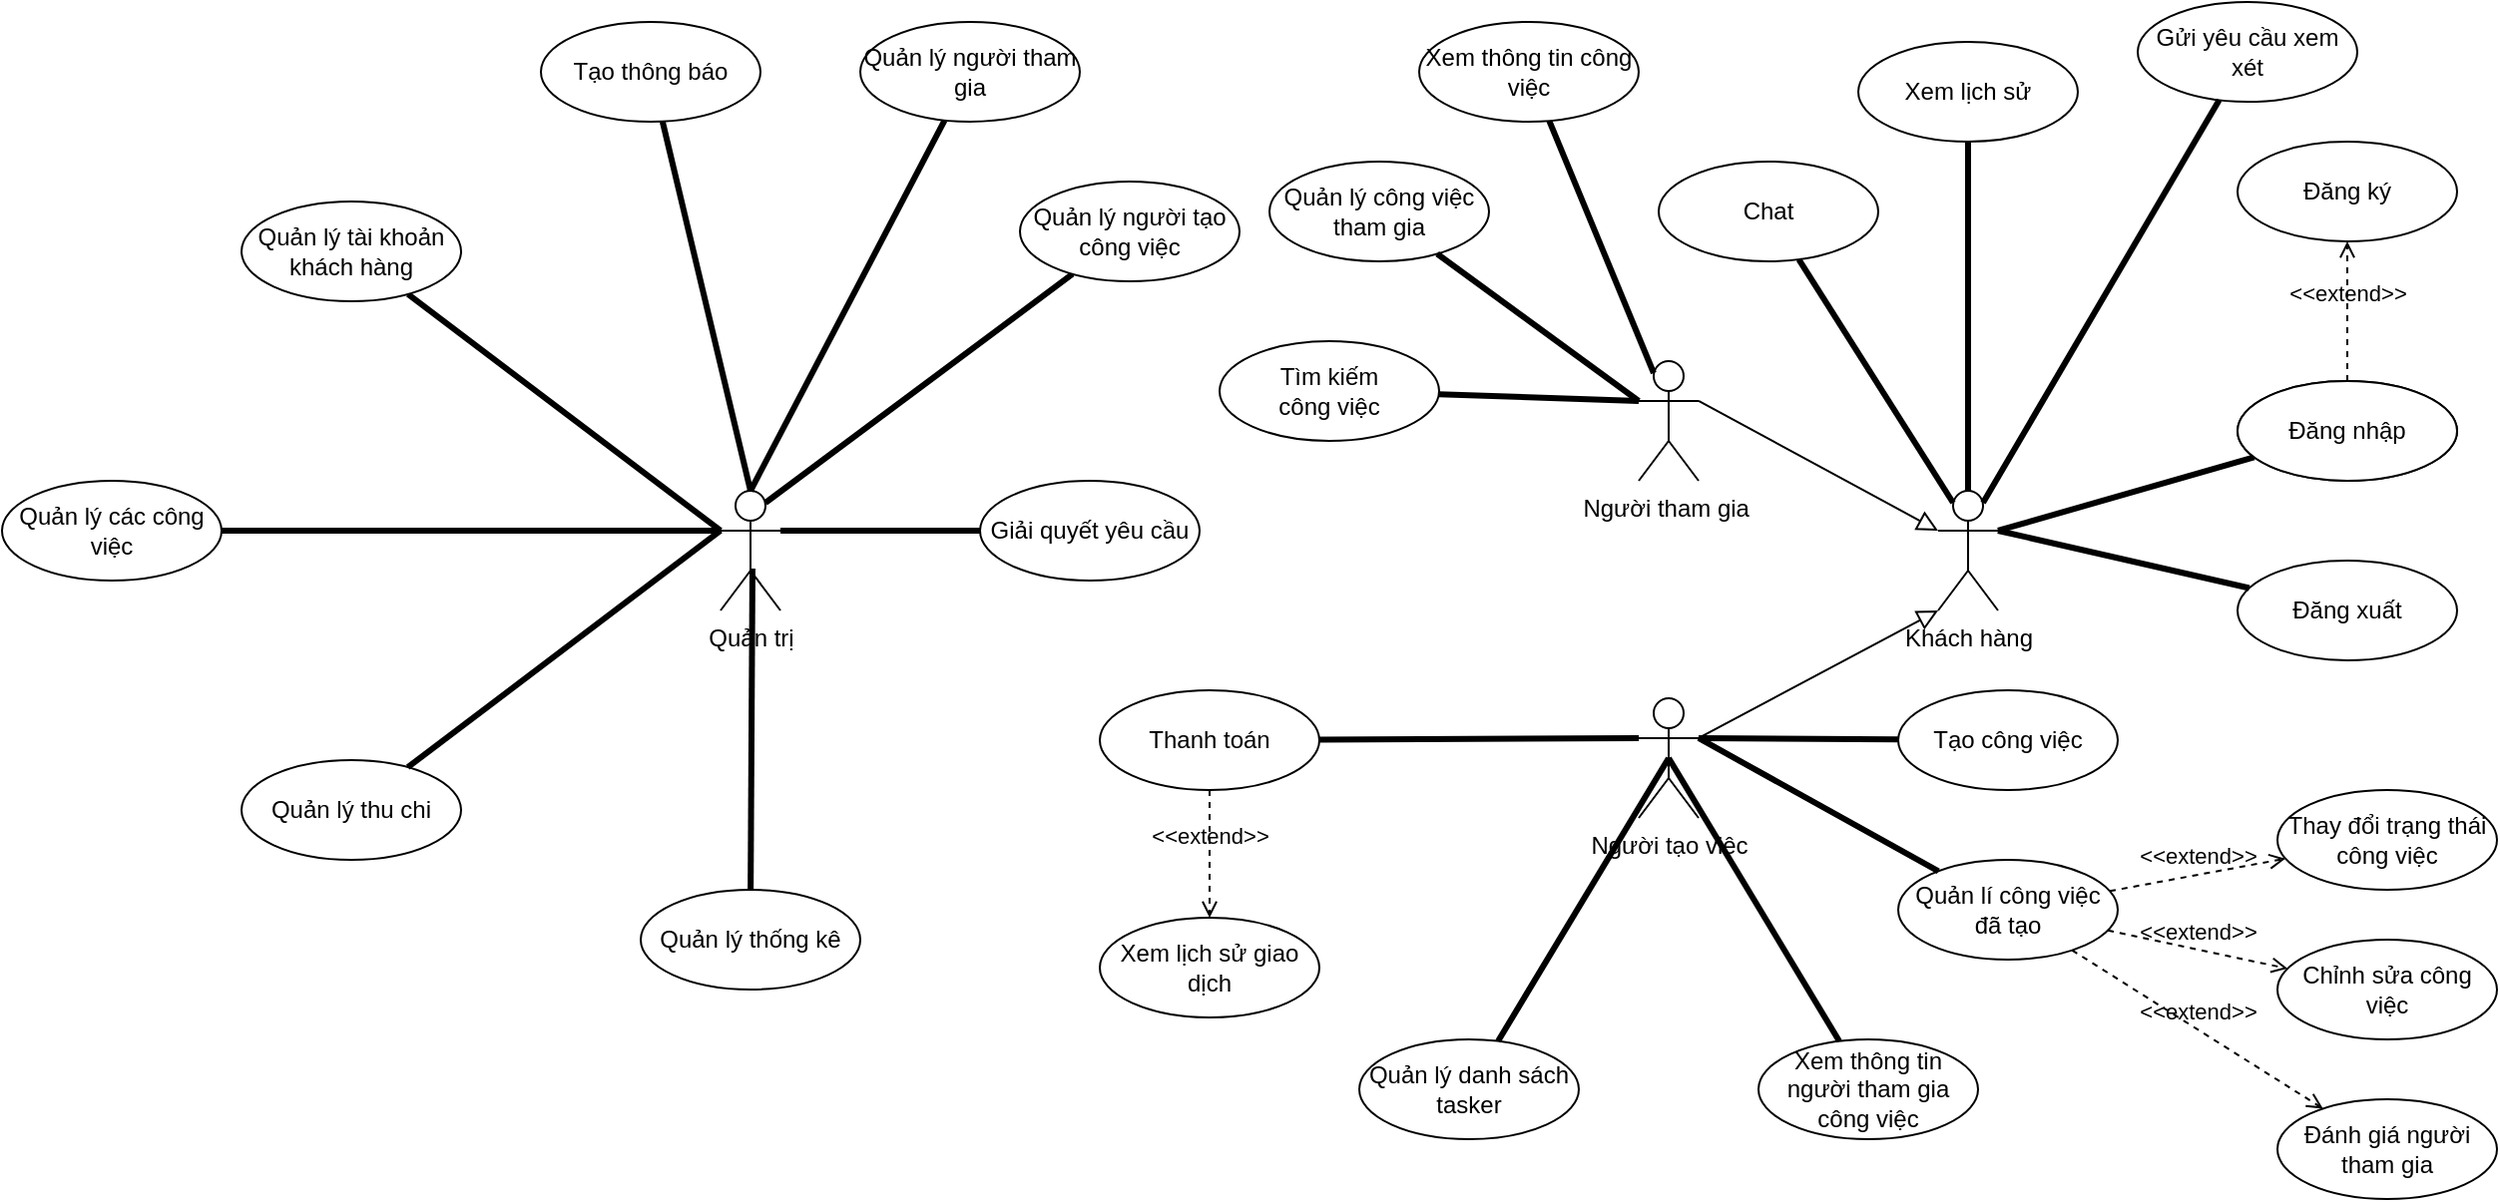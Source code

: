 <mxfile version="21.7.4" type="google" pages="3">
  <diagram id="R2lEEEUBdFMjLlhIrx00" name="Use Case">
    <mxGraphModel grid="1" page="1" gridSize="10" guides="1" tooltips="1" connect="1" arrows="1" fold="1" pageScale="1" pageWidth="850" pageHeight="1100" math="0" shadow="0" extFonts="Permanent Marker^https://fonts.googleapis.com/css?family=Permanent+Marker">
      <root>
        <mxCell id="0" />
        <mxCell id="1" parent="0" />
        <mxCell id="thzCaJjNnmUnmCXN477P-2" value="" style="edgeStyle=orthogonalEdgeStyle;rounded=0;orthogonalLoop=1;jettySize=auto;html=1;" edge="1" parent="1">
          <mxGeometry relative="1" as="geometry">
            <mxPoint x="475" y="270" as="targetPoint" />
          </mxGeometry>
        </mxCell>
        <mxCell id="jPH9L3uvW8ZsKooNiB7_-4" value="&amp;lt;&amp;lt;extend&amp;gt;&amp;gt;" style="html=1;verticalAlign=bottom;labelBackgroundColor=none;endArrow=open;endFill=0;dashed=1;rounded=0;" edge="1" parent="1" source="FistdgcUCSIYOlRbFlK6-1" target="jPH9L3uvW8ZsKooNiB7_-33">
          <mxGeometry width="160" relative="1" as="geometry">
            <mxPoint x="190" y="370" as="sourcePoint" />
            <mxPoint x="350" y="370" as="targetPoint" />
          </mxGeometry>
        </mxCell>
        <mxCell id="jPH9L3uvW8ZsKooNiB7_-7" value="Đăng nhập" style="ellipse;whiteSpace=wrap;html=1;" vertex="1" parent="1">
          <mxGeometry x="800" y="60" width="110" height="50" as="geometry" />
        </mxCell>
        <mxCell id="jPH9L3uvW8ZsKooNiB7_-9" value="Tạo công việc" style="ellipse;whiteSpace=wrap;html=1;" vertex="1" parent="1">
          <mxGeometry x="630" y="215" width="110" height="50" as="geometry" />
        </mxCell>
        <mxCell id="cyq8_tBMwF_UiFGmE5hG-2" value="Người tạo việc" style="shape=umlActor;verticalLabelPosition=bottom;verticalAlign=top;html=1;" vertex="1" parent="1">
          <mxGeometry x="500" y="219" width="30" height="60" as="geometry" />
        </mxCell>
        <mxCell id="jPH9L3uvW8ZsKooNiB7_-10" value="Quản trị" style="shape=umlActor;verticalLabelPosition=bottom;verticalAlign=top;html=1;" vertex="1" parent="1">
          <mxGeometry x="40" y="115" width="30" height="60" as="geometry" />
        </mxCell>
        <mxCell id="jPH9L3uvW8ZsKooNiB7_-13" value="Thanh toán" style="ellipse;whiteSpace=wrap;html=1;" vertex="1" parent="1">
          <mxGeometry x="230" y="215" width="110" height="50" as="geometry" />
        </mxCell>
        <mxCell id="jPH9L3uvW8ZsKooNiB7_-14" value="" style="endArrow=none;startArrow=none;endFill=0;startFill=0;endSize=8;html=1;verticalAlign=bottom;labelBackgroundColor=none;strokeWidth=3;rounded=0;exitX=1;exitY=0.333;exitDx=0;exitDy=0;exitPerimeter=0;" edge="1" parent="1" source="MIvgXgeiTokzL89-4NUn-5" target="jPH9L3uvW8ZsKooNiB7_-7">
          <mxGeometry width="160" relative="1" as="geometry">
            <mxPoint x="670" y="150" as="sourcePoint" />
            <mxPoint x="828.003" y="83.499" as="targetPoint" />
          </mxGeometry>
        </mxCell>
        <mxCell id="jPH9L3uvW8ZsKooNiB7_-22" value="Người tham gia&amp;nbsp;" style="shape=umlActor;verticalLabelPosition=bottom;verticalAlign=top;html=1;" vertex="1" parent="1">
          <mxGeometry x="500" y="50" width="30" height="60" as="geometry" />
        </mxCell>
        <mxCell id="jPH9L3uvW8ZsKooNiB7_-23" value="" style="endArrow=block;html=1;rounded=0;align=center;verticalAlign=bottom;endFill=0;labelBackgroundColor=none;endSize=8;exitX=1;exitY=0.333;exitDx=0;exitDy=0;exitPerimeter=0;entryX=0;entryY=1;entryDx=0;entryDy=0;entryPerimeter=0;" edge="1" parent="1" source="cyq8_tBMwF_UiFGmE5hG-2" target="MIvgXgeiTokzL89-4NUn-5">
          <mxGeometry relative="1" as="geometry">
            <mxPoint x="585" y="350" as="sourcePoint" />
            <mxPoint x="650" y="180" as="targetPoint" />
          </mxGeometry>
        </mxCell>
        <mxCell id="jPH9L3uvW8ZsKooNiB7_-25" value="" style="endArrow=block;html=1;rounded=0;align=center;verticalAlign=bottom;endFill=0;labelBackgroundColor=none;endSize=8;exitX=1;exitY=0.333;exitDx=0;exitDy=0;exitPerimeter=0;entryX=0;entryY=0.333;entryDx=0;entryDy=0;entryPerimeter=0;" edge="1" parent="1" source="jPH9L3uvW8ZsKooNiB7_-22" target="MIvgXgeiTokzL89-4NUn-5">
          <mxGeometry relative="1" as="geometry">
            <mxPoint x="525" y="250" as="sourcePoint" />
            <mxPoint x="657.5" y="126" as="targetPoint" />
          </mxGeometry>
        </mxCell>
        <mxCell id="jPH9L3uvW8ZsKooNiB7_-29" value="" style="endArrow=none;startArrow=none;endFill=0;startFill=0;endSize=8;html=1;verticalAlign=bottom;labelBackgroundColor=none;strokeWidth=3;rounded=0;entryX=1;entryY=0.333;entryDx=0;entryDy=0;entryPerimeter=0;" edge="1" parent="1" source="jPH9L3uvW8ZsKooNiB7_-9" target="cyq8_tBMwF_UiFGmE5hG-2">
          <mxGeometry width="160" relative="1" as="geometry">
            <mxPoint x="695" y="180" as="sourcePoint" />
            <mxPoint x="845.708" y="146.091" as="targetPoint" />
          </mxGeometry>
        </mxCell>
        <mxCell id="jPH9L3uvW8ZsKooNiB7_-30" value="" style="endArrow=none;startArrow=none;endFill=0;startFill=0;endSize=8;html=1;verticalAlign=bottom;labelBackgroundColor=none;strokeWidth=3;rounded=0;entryX=0;entryY=0.333;entryDx=0;entryDy=0;entryPerimeter=0;" edge="1" parent="1" source="jPH9L3uvW8ZsKooNiB7_-13" target="cyq8_tBMwF_UiFGmE5hG-2">
          <mxGeometry width="160" relative="1" as="geometry">
            <mxPoint x="705" y="190" as="sourcePoint" />
            <mxPoint x="855.708" y="156.091" as="targetPoint" />
          </mxGeometry>
        </mxCell>
        <mxCell id="jPH9L3uvW8ZsKooNiB7_-33" value="Đăng ký" style="ellipse;whiteSpace=wrap;html=1;" vertex="1" parent="1">
          <mxGeometry x="800" y="-60" width="110" height="50" as="geometry" />
        </mxCell>
        <mxCell id="jPH9L3uvW8ZsKooNiB7_-36" value="Đăng xuất" style="ellipse;whiteSpace=wrap;html=1;" vertex="1" parent="1">
          <mxGeometry x="800" y="150" width="110" height="50" as="geometry" />
        </mxCell>
        <mxCell id="jPH9L3uvW8ZsKooNiB7_-37" value="" style="endArrow=none;startArrow=none;endFill=0;startFill=0;endSize=8;html=1;verticalAlign=bottom;labelBackgroundColor=none;strokeWidth=3;rounded=0;exitX=1;exitY=0.333;exitDx=0;exitDy=0;exitPerimeter=0;" edge="1" parent="1" source="MIvgXgeiTokzL89-4NUn-5" target="jPH9L3uvW8ZsKooNiB7_-36">
          <mxGeometry width="160" relative="1" as="geometry">
            <mxPoint x="665" y="150" as="sourcePoint" />
            <mxPoint x="828.003" y="213.499" as="targetPoint" />
          </mxGeometry>
        </mxCell>
        <mxCell id="MIvgXgeiTokzL89-4NUn-5" value="Khách hàng" style="shape=umlActor;verticalLabelPosition=bottom;verticalAlign=top;html=1;" vertex="1" parent="1">
          <mxGeometry x="650" y="115" width="30" height="60" as="geometry" />
        </mxCell>
        <mxCell id="jPH9L3uvW8ZsKooNiB7_-47" value="Tìm kiếm &lt;br&gt;công việc" style="ellipse;whiteSpace=wrap;html=1;" vertex="1" parent="1">
          <mxGeometry x="290" y="40" width="110" height="50" as="geometry" />
        </mxCell>
        <mxCell id="jPH9L3uvW8ZsKooNiB7_-48" value="" style="endArrow=none;startArrow=none;endFill=0;startFill=0;endSize=8;html=1;verticalAlign=bottom;labelBackgroundColor=none;strokeWidth=3;rounded=0;exitX=0;exitY=0.333;exitDx=0;exitDy=0;exitPerimeter=0;" edge="1" parent="1" source="jPH9L3uvW8ZsKooNiB7_-22" target="jPH9L3uvW8ZsKooNiB7_-47">
          <mxGeometry width="160" relative="1" as="geometry">
            <mxPoint x="670" y="290" as="sourcePoint" />
            <mxPoint x="828.003" y="323.499" as="targetPoint" />
          </mxGeometry>
        </mxCell>
        <mxCell id="jPH9L3uvW8ZsKooNiB7_-55" value="Quản lí công việc đã tạo" style="ellipse;whiteSpace=wrap;html=1;" vertex="1" parent="1">
          <mxGeometry x="630" y="300" width="110" height="50" as="geometry" />
        </mxCell>
        <mxCell id="jPH9L3uvW8ZsKooNiB7_-57" value="Thay đổi trạng thái công việc" style="ellipse;whiteSpace=wrap;html=1;" vertex="1" parent="1">
          <mxGeometry x="820" y="265" width="110" height="50" as="geometry" />
        </mxCell>
        <mxCell id="jPH9L3uvW8ZsKooNiB7_-58" value="" style="endArrow=none;startArrow=none;endFill=0;startFill=0;endSize=8;html=1;verticalAlign=bottom;labelBackgroundColor=none;strokeWidth=3;rounded=0;entryX=1;entryY=0.333;entryDx=0;entryDy=0;entryPerimeter=0;" edge="1" parent="1" source="jPH9L3uvW8ZsKooNiB7_-55" target="cyq8_tBMwF_UiFGmE5hG-2">
          <mxGeometry width="160" relative="1" as="geometry">
            <mxPoint x="645.047" y="334.033" as="sourcePoint" />
            <mxPoint x="540" y="230" as="targetPoint" />
          </mxGeometry>
        </mxCell>
        <mxCell id="jPH9L3uvW8ZsKooNiB7_-60" value="" style="endArrow=none;startArrow=none;endFill=0;startFill=0;endSize=8;html=1;verticalAlign=bottom;labelBackgroundColor=none;strokeWidth=3;rounded=0;exitX=0;exitY=0.333;exitDx=0;exitDy=0;exitPerimeter=0;" edge="1" parent="1" source="jPH9L3uvW8ZsKooNiB7_-10" target="jPH9L3uvW8ZsKooNiB7_-61">
          <mxGeometry width="160" relative="1" as="geometry">
            <mxPoint x="65" y="145" as="sourcePoint" />
            <mxPoint x="-30" y="135" as="targetPoint" />
          </mxGeometry>
        </mxCell>
        <mxCell id="jPH9L3uvW8ZsKooNiB7_-61" value="Quản lý tài khoản khách hàng" style="ellipse;whiteSpace=wrap;html=1;" vertex="1" parent="1">
          <mxGeometry x="-200" y="-30" width="110" height="50" as="geometry" />
        </mxCell>
        <mxCell id="GkW7qO_hABvK1b0ZJFky-1" value="Quản lý các công việc" style="ellipse;whiteSpace=wrap;html=1;" vertex="1" parent="1">
          <mxGeometry x="-320" y="110" width="110" height="50" as="geometry" />
        </mxCell>
        <mxCell id="GkW7qO_hABvK1b0ZJFky-3" value="Quản lý thu chi" style="ellipse;whiteSpace=wrap;html=1;" vertex="1" parent="1">
          <mxGeometry x="-200" y="250" width="110" height="50" as="geometry" />
        </mxCell>
        <mxCell id="BQV47WszCAYxk8QkaqWl-1" value="&amp;lt;&amp;lt;extend&amp;gt;&amp;gt;" style="html=1;verticalAlign=bottom;labelBackgroundColor=none;endArrow=open;endFill=0;dashed=1;rounded=0;" edge="1" parent="1" source="jPH9L3uvW8ZsKooNiB7_-55" target="jPH9L3uvW8ZsKooNiB7_-57">
          <mxGeometry width="160" relative="1" as="geometry">
            <mxPoint x="1040" y="395" as="sourcePoint" />
            <mxPoint x="950" y="395" as="targetPoint" />
          </mxGeometry>
        </mxCell>
        <mxCell id="BQV47WszCAYxk8QkaqWl-2" value="Chỉnh sửa công việc" style="ellipse;whiteSpace=wrap;html=1;" vertex="1" parent="1">
          <mxGeometry x="820" y="340" width="110" height="50" as="geometry" />
        </mxCell>
        <mxCell id="BQV47WszCAYxk8QkaqWl-3" value="&amp;lt;&amp;lt;extend&amp;gt;&amp;gt;" style="html=1;verticalAlign=bottom;labelBackgroundColor=none;endArrow=open;endFill=0;dashed=1;rounded=0;" edge="1" parent="1" source="jPH9L3uvW8ZsKooNiB7_-55" target="BQV47WszCAYxk8QkaqWl-2">
          <mxGeometry width="160" relative="1" as="geometry">
            <mxPoint x="1007" y="203" as="sourcePoint" />
            <mxPoint x="729" y="470" as="targetPoint" />
          </mxGeometry>
        </mxCell>
        <mxCell id="i2PJcDpWnC0Yciy2tg1u-1" value="Quản lý công việc tham gia" style="ellipse;whiteSpace=wrap;html=1;" vertex="1" parent="1">
          <mxGeometry x="315" y="-50" width="110" height="50" as="geometry" />
        </mxCell>
        <mxCell id="i2PJcDpWnC0Yciy2tg1u-2" value="" style="endArrow=none;startArrow=none;endFill=0;startFill=0;endSize=8;html=1;verticalAlign=bottom;labelBackgroundColor=none;strokeWidth=3;rounded=0;" edge="1" parent="1" target="i2PJcDpWnC0Yciy2tg1u-1">
          <mxGeometry width="160" relative="1" as="geometry">
            <mxPoint x="500" y="70" as="sourcePoint" />
            <mxPoint x="828.003" y="243.499" as="targetPoint" />
          </mxGeometry>
        </mxCell>
        <mxCell id="FistdgcUCSIYOlRbFlK6-1" value="Đăng nhập" style="ellipse;whiteSpace=wrap;html=1;" vertex="1" parent="1">
          <mxGeometry x="800" y="60" width="110" height="50" as="geometry" />
        </mxCell>
        <mxCell id="p-wq81mA6RH3Jp0lScBd-1" value="Xem lịch sử giao dịch" style="ellipse;whiteSpace=wrap;html=1;" vertex="1" parent="1">
          <mxGeometry x="230" y="329" width="110" height="50" as="geometry" />
        </mxCell>
        <mxCell id="p-wq81mA6RH3Jp0lScBd-2" value="&amp;lt;&amp;lt;extend&amp;gt;&amp;gt;" style="html=1;verticalAlign=bottom;labelBackgroundColor=none;endArrow=open;endFill=0;dashed=1;rounded=0;" edge="1" parent="1" source="jPH9L3uvW8ZsKooNiB7_-13" target="p-wq81mA6RH3Jp0lScBd-1">
          <mxGeometry width="160" relative="1" as="geometry">
            <mxPoint x="774.506" y="699.999" as="sourcePoint" />
            <mxPoint x="380" y="365" as="targetPoint" />
          </mxGeometry>
        </mxCell>
        <mxCell id="p-wq81mA6RH3Jp0lScBd-3" value="Đánh giá người tham gia" style="ellipse;whiteSpace=wrap;html=1;" vertex="1" parent="1">
          <mxGeometry x="820" y="420" width="110" height="50" as="geometry" />
        </mxCell>
        <mxCell id="p-wq81mA6RH3Jp0lScBd-4" value="&amp;lt;&amp;lt;extend&amp;gt;&amp;gt;" style="html=1;verticalAlign=bottom;labelBackgroundColor=none;endArrow=open;endFill=0;dashed=1;rounded=0;" edge="1" parent="1" source="jPH9L3uvW8ZsKooNiB7_-55" target="p-wq81mA6RH3Jp0lScBd-3">
          <mxGeometry width="160" relative="1" as="geometry">
            <mxPoint x="729" y="480" as="sourcePoint" />
            <mxPoint x="729" y="550" as="targetPoint" />
          </mxGeometry>
        </mxCell>
        <mxCell id="ps6AS3u2AXBnxrDnGwN7-1" value="Gửi yêu cầu xem xét" style="ellipse;whiteSpace=wrap;html=1;" vertex="1" parent="1">
          <mxGeometry x="750" y="-130" width="110" height="50" as="geometry" />
        </mxCell>
        <mxCell id="ps6AS3u2AXBnxrDnGwN7-2" value="" style="endArrow=none;startArrow=none;endFill=0;startFill=0;endSize=8;html=1;verticalAlign=bottom;labelBackgroundColor=none;strokeWidth=3;rounded=0;entryX=0.75;entryY=0.1;entryDx=0;entryDy=0;entryPerimeter=0;" edge="1" parent="1" source="ps6AS3u2AXBnxrDnGwN7-1" target="MIvgXgeiTokzL89-4NUn-5">
          <mxGeometry width="160" relative="1" as="geometry">
            <mxPoint x="695" y="48" as="sourcePoint" />
            <mxPoint x="490" y="97" as="targetPoint" />
          </mxGeometry>
        </mxCell>
        <mxCell id="ps6AS3u2AXBnxrDnGwN7-4" value="Giải quyết yêu cầu" style="ellipse;whiteSpace=wrap;html=1;" vertex="1" parent="1">
          <mxGeometry x="170" y="110" width="110" height="50" as="geometry" />
        </mxCell>
        <mxCell id="ps6AS3u2AXBnxrDnGwN7-5" value="" style="endArrow=none;startArrow=none;endFill=0;startFill=0;endSize=8;html=1;verticalAlign=bottom;labelBackgroundColor=none;strokeWidth=3;rounded=0;entryX=1;entryY=0.333;entryDx=0;entryDy=0;entryPerimeter=0;" edge="1" parent="1" source="ps6AS3u2AXBnxrDnGwN7-4" target="jPH9L3uvW8ZsKooNiB7_-10">
          <mxGeometry width="160" relative="1" as="geometry">
            <mxPoint x="285" y="223" as="sourcePoint" />
            <mxPoint x="255" y="290" as="targetPoint" />
          </mxGeometry>
        </mxCell>
        <mxCell id="ps6AS3u2AXBnxrDnGwN7-6" value="Quản lý danh sách tasker" style="ellipse;whiteSpace=wrap;html=1;" vertex="1" parent="1">
          <mxGeometry x="360" y="390" width="110" height="50" as="geometry" />
        </mxCell>
        <mxCell id="ps6AS3u2AXBnxrDnGwN7-7" value="" style="endArrow=none;startArrow=none;endFill=0;startFill=0;endSize=8;html=1;verticalAlign=bottom;labelBackgroundColor=none;strokeWidth=3;rounded=0;entryX=0.5;entryY=0.5;entryDx=0;entryDy=0;entryPerimeter=0;" edge="1" parent="1" source="ps6AS3u2AXBnxrDnGwN7-6" target="cyq8_tBMwF_UiFGmE5hG-2">
          <mxGeometry width="160" relative="1" as="geometry">
            <mxPoint x="525" y="385" as="sourcePoint" />
            <mxPoint x="520" y="280" as="targetPoint" />
          </mxGeometry>
        </mxCell>
        <mxCell id="ps6AS3u2AXBnxrDnGwN7-10" value="Xem thông tin người tham gia công việc" style="ellipse;whiteSpace=wrap;html=1;" vertex="1" parent="1">
          <mxGeometry x="560" y="390" width="110" height="50" as="geometry" />
        </mxCell>
        <mxCell id="ps6AS3u2AXBnxrDnGwN7-11" value="" style="endArrow=none;startArrow=none;endFill=0;startFill=0;endSize=8;html=1;verticalAlign=bottom;labelBackgroundColor=none;strokeWidth=3;rounded=0;entryX=0.5;entryY=0.5;entryDx=0;entryDy=0;entryPerimeter=0;" edge="1" parent="1" source="ps6AS3u2AXBnxrDnGwN7-10" target="cyq8_tBMwF_UiFGmE5hG-2">
          <mxGeometry width="160" relative="1" as="geometry">
            <mxPoint x="690" y="385" as="sourcePoint" />
            <mxPoint x="680" y="249" as="targetPoint" />
          </mxGeometry>
        </mxCell>
        <mxCell id="ps6AS3u2AXBnxrDnGwN7-14" value="Xem lịch sử" style="ellipse;whiteSpace=wrap;html=1;" vertex="1" parent="1">
          <mxGeometry x="610" y="-110" width="110" height="50" as="geometry" />
        </mxCell>
        <mxCell id="ps6AS3u2AXBnxrDnGwN7-15" value="" style="endArrow=none;startArrow=none;endFill=0;startFill=0;endSize=8;html=1;verticalAlign=bottom;labelBackgroundColor=none;strokeWidth=3;rounded=0;entryX=0.5;entryY=0;entryDx=0;entryDy=0;entryPerimeter=0;" edge="1" parent="1" source="ps6AS3u2AXBnxrDnGwN7-14" target="MIvgXgeiTokzL89-4NUn-5">
          <mxGeometry width="160" relative="1" as="geometry">
            <mxPoint x="565" y="48" as="sourcePoint" />
            <mxPoint x="660" y="110" as="targetPoint" />
          </mxGeometry>
        </mxCell>
        <mxCell id="ps6AS3u2AXBnxrDnGwN7-16" value="Xem thông tin công việc" style="ellipse;whiteSpace=wrap;html=1;" vertex="1" parent="1">
          <mxGeometry x="390" y="-120" width="110" height="50" as="geometry" />
        </mxCell>
        <mxCell id="ps6AS3u2AXBnxrDnGwN7-17" value="" style="endArrow=none;startArrow=none;endFill=0;startFill=0;endSize=8;html=1;verticalAlign=bottom;labelBackgroundColor=none;strokeWidth=3;rounded=0;exitX=0.25;exitY=0.1;exitDx=0;exitDy=0;exitPerimeter=0;" edge="1" parent="1" source="jPH9L3uvW8ZsKooNiB7_-22" target="ps6AS3u2AXBnxrDnGwN7-16">
          <mxGeometry width="160" relative="1" as="geometry">
            <mxPoint x="510" y="80" as="sourcePoint" />
            <mxPoint x="838.003" y="253.499" as="targetPoint" />
          </mxGeometry>
        </mxCell>
        <mxCell id="ps6AS3u2AXBnxrDnGwN7-18" value="Chat" style="ellipse;whiteSpace=wrap;html=1;" vertex="1" parent="1">
          <mxGeometry x="510" y="-50" width="110" height="50" as="geometry" />
        </mxCell>
        <mxCell id="ps6AS3u2AXBnxrDnGwN7-19" value="" style="endArrow=none;startArrow=none;endFill=0;startFill=0;endSize=8;html=1;verticalAlign=bottom;labelBackgroundColor=none;strokeWidth=3;rounded=0;entryX=0.25;entryY=0.1;entryDx=0;entryDy=0;entryPerimeter=0;" edge="1" parent="1" source="ps6AS3u2AXBnxrDnGwN7-18" target="MIvgXgeiTokzL89-4NUn-5">
          <mxGeometry width="160" relative="1" as="geometry">
            <mxPoint x="475" y="118" as="sourcePoint" />
            <mxPoint x="568" y="191" as="targetPoint" />
          </mxGeometry>
        </mxCell>
        <mxCell id="ps6AS3u2AXBnxrDnGwN7-20" value="" style="endArrow=none;startArrow=none;endFill=0;startFill=0;endSize=8;html=1;verticalAlign=bottom;labelBackgroundColor=none;strokeWidth=3;rounded=0;exitX=0;exitY=0.333;exitDx=0;exitDy=0;exitPerimeter=0;" edge="1" parent="1" source="jPH9L3uvW8ZsKooNiB7_-10" target="GkW7qO_hABvK1b0ZJFky-1">
          <mxGeometry width="160" relative="1" as="geometry">
            <mxPoint x="50" y="145" as="sourcePoint" />
            <mxPoint x="-50" y="57" as="targetPoint" />
          </mxGeometry>
        </mxCell>
        <mxCell id="ps6AS3u2AXBnxrDnGwN7-21" value="" style="endArrow=none;startArrow=none;endFill=0;startFill=0;endSize=8;html=1;verticalAlign=bottom;labelBackgroundColor=none;strokeWidth=3;rounded=0;exitX=0;exitY=0.333;exitDx=0;exitDy=0;exitPerimeter=0;" edge="1" parent="1" source="jPH9L3uvW8ZsKooNiB7_-10" target="GkW7qO_hABvK1b0ZJFky-3">
          <mxGeometry width="160" relative="1" as="geometry">
            <mxPoint x="50" y="145" as="sourcePoint" />
            <mxPoint x="-200" y="145" as="targetPoint" />
          </mxGeometry>
        </mxCell>
        <mxCell id="ps6AS3u2AXBnxrDnGwN7-22" value="" style="endArrow=none;startArrow=none;endFill=0;startFill=0;endSize=8;html=1;verticalAlign=bottom;labelBackgroundColor=none;strokeWidth=3;rounded=0;exitX=0.5;exitY=0;exitDx=0;exitDy=0;exitPerimeter=0;" edge="1" parent="1" source="jPH9L3uvW8ZsKooNiB7_-10" target="ps6AS3u2AXBnxrDnGwN7-23">
          <mxGeometry width="160" relative="1" as="geometry">
            <mxPoint x="230" y="115" as="sourcePoint" />
            <mxPoint x="160" y="115" as="targetPoint" />
          </mxGeometry>
        </mxCell>
        <mxCell id="ps6AS3u2AXBnxrDnGwN7-23" value="Tạo thông báo" style="ellipse;whiteSpace=wrap;html=1;" vertex="1" parent="1">
          <mxGeometry x="-50" y="-120" width="110" height="50" as="geometry" />
        </mxCell>
        <mxCell id="ps6AS3u2AXBnxrDnGwN7-24" value="Quản lý thống kê" style="ellipse;whiteSpace=wrap;html=1;" vertex="1" parent="1">
          <mxGeometry y="315" width="110" height="50" as="geometry" />
        </mxCell>
        <mxCell id="ps6AS3u2AXBnxrDnGwN7-25" value="" style="endArrow=none;startArrow=none;endFill=0;startFill=0;endSize=8;html=1;verticalAlign=bottom;labelBackgroundColor=none;strokeWidth=3;rounded=0;exitX=0.533;exitY=0.65;exitDx=0;exitDy=0;exitPerimeter=0;" edge="1" parent="1" source="jPH9L3uvW8ZsKooNiB7_-10" target="ps6AS3u2AXBnxrDnGwN7-24">
          <mxGeometry width="160" relative="1" as="geometry">
            <mxPoint x="50" y="145" as="sourcePoint" />
            <mxPoint x="-190" y="155" as="targetPoint" />
          </mxGeometry>
        </mxCell>
        <mxCell id="ps6AS3u2AXBnxrDnGwN7-26" value="" style="endArrow=none;startArrow=none;endFill=0;startFill=0;endSize=8;html=1;verticalAlign=bottom;labelBackgroundColor=none;strokeWidth=3;rounded=0;exitX=0.5;exitY=0;exitDx=0;exitDy=0;exitPerimeter=0;" edge="1" parent="1" source="jPH9L3uvW8ZsKooNiB7_-10" target="ps6AS3u2AXBnxrDnGwN7-27">
          <mxGeometry width="160" relative="1" as="geometry">
            <mxPoint x="65" y="125" as="sourcePoint" />
            <mxPoint x="170" y="125" as="targetPoint" />
          </mxGeometry>
        </mxCell>
        <mxCell id="ps6AS3u2AXBnxrDnGwN7-27" value="Quản lý người tham gia" style="ellipse;whiteSpace=wrap;html=1;" vertex="1" parent="1">
          <mxGeometry x="110" y="-120" width="110" height="50" as="geometry" />
        </mxCell>
        <mxCell id="ps6AS3u2AXBnxrDnGwN7-28" value="" style="endArrow=none;startArrow=none;endFill=0;startFill=0;endSize=8;html=1;verticalAlign=bottom;labelBackgroundColor=none;strokeWidth=3;rounded=0;exitX=0.75;exitY=0.1;exitDx=0;exitDy=0;exitPerimeter=0;" edge="1" parent="1" source="jPH9L3uvW8ZsKooNiB7_-10" target="ps6AS3u2AXBnxrDnGwN7-29">
          <mxGeometry width="160" relative="1" as="geometry">
            <mxPoint x="245" y="125" as="sourcePoint" />
            <mxPoint x="350" y="125" as="targetPoint" />
          </mxGeometry>
        </mxCell>
        <mxCell id="ps6AS3u2AXBnxrDnGwN7-29" value="Quản lý người tạo công việc" style="ellipse;whiteSpace=wrap;html=1;" vertex="1" parent="1">
          <mxGeometry x="190" y="-40" width="110" height="50" as="geometry" />
        </mxCell>
      </root>
    </mxGraphModel>
  </diagram>
  <diagram id="Xeek3Q-XvLK2TY2kDkB3" name="Conceptual Model">
    <mxGraphModel grid="1" page="1" gridSize="10" guides="1" tooltips="1" connect="1" arrows="1" fold="1" pageScale="1" pageWidth="827" pageHeight="1169" math="0" shadow="0">
      <root>
        <mxCell id="0" />
        <mxCell id="1" parent="0" />
        <mxCell id="KexvF_wqJtUpdE_pBJXZ-1" value="&lt;b&gt;Khách hàng&lt;/b&gt;" style="swimlane;fontStyle=0;align=center;verticalAlign=top;childLayout=stackLayout;horizontal=1;startSize=30;horizontalStack=0;resizeParent=1;resizeParentMax=0;resizeLast=0;collapsible=0;marginBottom=0;html=1;" vertex="1" parent="1">
          <mxGeometry x="-70" y="-900" width="140" height="78" as="geometry" />
        </mxCell>
        <mxCell id="KexvF_wqJtUpdE_pBJXZ-3" value="Họ tên, số tài khoản" style="text;html=1;strokeColor=none;fillColor=none;align=left;verticalAlign=middle;spacingLeft=4;spacingRight=4;overflow=hidden;rotatable=0;points=[[0,0.5],[1,0.5]];portConstraint=eastwest;" vertex="1" parent="KexvF_wqJtUpdE_pBJXZ-1">
          <mxGeometry y="30" width="140" height="20" as="geometry" />
        </mxCell>
        <mxCell id="KexvF_wqJtUpdE_pBJXZ-6" value="" style="line;strokeWidth=1;fillColor=none;align=left;verticalAlign=middle;spacingTop=-1;spacingLeft=3;spacingRight=3;rotatable=0;labelPosition=right;points=[];portConstraint=eastwest;" vertex="1" parent="KexvF_wqJtUpdE_pBJXZ-1">
          <mxGeometry y="50" width="140" height="8" as="geometry" />
        </mxCell>
        <mxCell id="KexvF_wqJtUpdE_pBJXZ-8" value="&amp;nbsp; &amp;nbsp;&amp;nbsp;" style="text;html=1;strokeColor=none;fillColor=none;align=left;verticalAlign=middle;spacingLeft=4;spacingRight=4;overflow=hidden;rotatable=0;points=[[0,0.5],[1,0.5]];portConstraint=eastwest;" vertex="1" parent="KexvF_wqJtUpdE_pBJXZ-1">
          <mxGeometry y="58" width="140" height="20" as="geometry" />
        </mxCell>
        <mxCell id="pRnCxQCTN5d23mXLvag7-1" value="&lt;b&gt;Công việc&lt;/b&gt;" style="swimlane;fontStyle=0;align=center;verticalAlign=top;childLayout=stackLayout;horizontal=1;startSize=30;horizontalStack=0;resizeParent=1;resizeParentMax=0;resizeLast=0;collapsible=0;marginBottom=0;html=1;" vertex="1" parent="1">
          <mxGeometry x="-490" y="-900" width="140" height="78" as="geometry" />
        </mxCell>
        <mxCell id="pRnCxQCTN5d23mXLvag7-2" value="&amp;nbsp; &amp;nbsp;&amp;nbsp;" style="text;html=1;strokeColor=none;fillColor=none;align=left;verticalAlign=middle;spacingLeft=4;spacingRight=4;overflow=hidden;rotatable=0;points=[[0,0.5],[1,0.5]];portConstraint=eastwest;" vertex="1" parent="pRnCxQCTN5d23mXLvag7-1">
          <mxGeometry y="30" width="140" height="20" as="geometry" />
        </mxCell>
        <mxCell id="pRnCxQCTN5d23mXLvag7-3" value="" style="line;strokeWidth=1;fillColor=none;align=left;verticalAlign=middle;spacingTop=-1;spacingLeft=3;spacingRight=3;rotatable=0;labelPosition=right;points=[];portConstraint=eastwest;" vertex="1" parent="pRnCxQCTN5d23mXLvag7-1">
          <mxGeometry y="50" width="140" height="8" as="geometry" />
        </mxCell>
        <mxCell id="pRnCxQCTN5d23mXLvag7-4" value="&amp;nbsp; &amp;nbsp;&amp;nbsp;" style="text;html=1;strokeColor=none;fillColor=none;align=left;verticalAlign=middle;spacingLeft=4;spacingRight=4;overflow=hidden;rotatable=0;points=[[0,0.5],[1,0.5]];portConstraint=eastwest;" vertex="1" parent="pRnCxQCTN5d23mXLvag7-1">
          <mxGeometry y="58" width="140" height="20" as="geometry" />
        </mxCell>
        <mxCell id="FCVrJn7KLzjBRVukwYeF-1" value="&lt;b&gt;Quản trị&lt;/b&gt;" style="swimlane;fontStyle=0;align=center;verticalAlign=top;childLayout=stackLayout;horizontal=1;startSize=30;horizontalStack=0;resizeParent=1;resizeParentMax=0;resizeLast=0;collapsible=0;marginBottom=0;html=1;" vertex="1" parent="1">
          <mxGeometry x="-70" y="-1050" width="140" height="78" as="geometry" />
        </mxCell>
        <mxCell id="FCVrJn7KLzjBRVukwYeF-2" value="&amp;nbsp; &amp;nbsp;&amp;nbsp;" style="text;html=1;strokeColor=none;fillColor=none;align=left;verticalAlign=middle;spacingLeft=4;spacingRight=4;overflow=hidden;rotatable=0;points=[[0,0.5],[1,0.5]];portConstraint=eastwest;" vertex="1" parent="FCVrJn7KLzjBRVukwYeF-1">
          <mxGeometry y="30" width="140" height="20" as="geometry" />
        </mxCell>
        <mxCell id="FCVrJn7KLzjBRVukwYeF-3" value="" style="line;strokeWidth=1;fillColor=none;align=left;verticalAlign=middle;spacingTop=-1;spacingLeft=3;spacingRight=3;rotatable=0;labelPosition=right;points=[];portConstraint=eastwest;" vertex="1" parent="FCVrJn7KLzjBRVukwYeF-1">
          <mxGeometry y="50" width="140" height="8" as="geometry" />
        </mxCell>
        <mxCell id="FCVrJn7KLzjBRVukwYeF-4" value="&amp;nbsp; &amp;nbsp;&amp;nbsp;" style="text;html=1;strokeColor=none;fillColor=none;align=left;verticalAlign=middle;spacingLeft=4;spacingRight=4;overflow=hidden;rotatable=0;points=[[0,0.5],[1,0.5]];portConstraint=eastwest;" vertex="1" parent="FCVrJn7KLzjBRVukwYeF-1">
          <mxGeometry y="58" width="140" height="20" as="geometry" />
        </mxCell>
        <mxCell id="FCVrJn7KLzjBRVukwYeF-5" value="Có thể tạo, quản lý" style="endArrow=none;html=1;rounded=0;exitX=0;exitY=0.5;exitDx=0;exitDy=0;entryX=1;entryY=0.5;entryDx=0;entryDy=0;" edge="1" parent="1" source="KexvF_wqJtUpdE_pBJXZ-3" target="pRnCxQCTN5d23mXLvag7-2">
          <mxGeometry relative="1" as="geometry">
            <mxPoint x="70" y="-756" as="sourcePoint" />
            <mxPoint x="-310" y="-830" as="targetPoint" />
          </mxGeometry>
        </mxCell>
        <mxCell id="FCVrJn7KLzjBRVukwYeF-6" value="0..*" style="resizable=0;html=1;align=left;verticalAlign=bottom;" connectable="0" vertex="1" parent="FCVrJn7KLzjBRVukwYeF-5">
          <mxGeometry x="-1" relative="1" as="geometry">
            <mxPoint x="-276" as="offset" />
          </mxGeometry>
        </mxCell>
        <mxCell id="FCVrJn7KLzjBRVukwYeF-7" value="1" style="resizable=0;html=1;align=right;verticalAlign=bottom;" connectable="0" vertex="1" parent="FCVrJn7KLzjBRVukwYeF-5">
          <mxGeometry x="1" relative="1" as="geometry">
            <mxPoint x="270" as="offset" />
          </mxGeometry>
        </mxCell>
        <mxCell id="FCVrJn7KLzjBRVukwYeF-8" value="Có thể tham gia" style="endArrow=none;html=1;rounded=0;entryX=1;entryY=0.5;entryDx=0;entryDy=0;exitX=0;exitY=0.5;exitDx=0;exitDy=0;" edge="1" parent="1" source="KexvF_wqJtUpdE_pBJXZ-8" target="pRnCxQCTN5d23mXLvag7-4">
          <mxGeometry relative="1" as="geometry">
            <mxPoint x="-314.625" y="-580" as="sourcePoint" />
            <mxPoint x="-360" y="-790" as="targetPoint" />
          </mxGeometry>
        </mxCell>
        <mxCell id="FCVrJn7KLzjBRVukwYeF-9" value="1..*" style="resizable=0;html=1;align=left;verticalAlign=bottom;" connectable="0" vertex="1" parent="FCVrJn7KLzjBRVukwYeF-8">
          <mxGeometry x="-1" relative="1" as="geometry">
            <mxPoint x="-26" as="offset" />
          </mxGeometry>
        </mxCell>
        <mxCell id="FCVrJn7KLzjBRVukwYeF-10" value="0..*" style="resizable=0;html=1;align=right;verticalAlign=bottom;" connectable="0" vertex="1" parent="FCVrJn7KLzjBRVukwYeF-8">
          <mxGeometry x="1" relative="1" as="geometry">
            <mxPoint x="24" as="offset" />
          </mxGeometry>
        </mxCell>
        <mxCell id="FCVrJn7KLzjBRVukwYeF-11" value="Quản lý" style="endArrow=none;html=1;rounded=0;" edge="1" parent="1" source="pRnCxQCTN5d23mXLvag7-1" target="FCVrJn7KLzjBRVukwYeF-1">
          <mxGeometry relative="1" as="geometry">
            <mxPoint x="290" y="-545" as="sourcePoint" />
            <mxPoint x="450" y="-577" as="targetPoint" />
          </mxGeometry>
        </mxCell>
        <mxCell id="FCVrJn7KLzjBRVukwYeF-12" value="*" style="resizable=0;html=1;align=left;verticalAlign=bottom;" connectable="0" vertex="1" parent="FCVrJn7KLzjBRVukwYeF-11">
          <mxGeometry x="-1" relative="1" as="geometry">
            <mxPoint x="3" y="-2" as="offset" />
          </mxGeometry>
        </mxCell>
        <mxCell id="FCVrJn7KLzjBRVukwYeF-13" value="1..*" style="resizable=0;html=1;align=right;verticalAlign=bottom;" connectable="0" vertex="1" parent="FCVrJn7KLzjBRVukwYeF-11">
          <mxGeometry x="1" relative="1" as="geometry" />
        </mxCell>
        <mxCell id="FCVrJn7KLzjBRVukwYeF-14" value="&lt;b&gt;Bộ phận tài chính&lt;/b&gt;" style="swimlane;fontStyle=0;align=center;verticalAlign=top;childLayout=stackLayout;horizontal=1;startSize=30;horizontalStack=0;resizeParent=1;resizeParentMax=0;resizeLast=0;collapsible=0;marginBottom=0;html=1;" vertex="1" parent="1">
          <mxGeometry x="354" y="-900" width="140" height="78" as="geometry" />
        </mxCell>
        <mxCell id="FCVrJn7KLzjBRVukwYeF-15" value="&amp;nbsp; &amp;nbsp;&amp;nbsp;" style="text;html=1;strokeColor=none;fillColor=none;align=left;verticalAlign=middle;spacingLeft=4;spacingRight=4;overflow=hidden;rotatable=0;points=[[0,0.5],[1,0.5]];portConstraint=eastwest;" vertex="1" parent="FCVrJn7KLzjBRVukwYeF-14">
          <mxGeometry y="30" width="140" height="20" as="geometry" />
        </mxCell>
        <mxCell id="FCVrJn7KLzjBRVukwYeF-16" value="" style="line;strokeWidth=1;fillColor=none;align=left;verticalAlign=middle;spacingTop=-1;spacingLeft=3;spacingRight=3;rotatable=0;labelPosition=right;points=[];portConstraint=eastwest;" vertex="1" parent="FCVrJn7KLzjBRVukwYeF-14">
          <mxGeometry y="50" width="140" height="8" as="geometry" />
        </mxCell>
        <mxCell id="FCVrJn7KLzjBRVukwYeF-17" value="&amp;nbsp; &amp;nbsp;&amp;nbsp;" style="text;html=1;strokeColor=none;fillColor=none;align=left;verticalAlign=middle;spacingLeft=4;spacingRight=4;overflow=hidden;rotatable=0;points=[[0,0.5],[1,0.5]];portConstraint=eastwest;" vertex="1" parent="FCVrJn7KLzjBRVukwYeF-14">
          <mxGeometry y="58" width="140" height="20" as="geometry" />
        </mxCell>
        <mxCell id="FCVrJn7KLzjBRVukwYeF-18" value="Thanh toán" style="endArrow=none;html=1;rounded=0;exitX=1;exitY=0.5;exitDx=0;exitDy=0;" edge="1" parent="1" source="KexvF_wqJtUpdE_pBJXZ-3" target="FCVrJn7KLzjBRVukwYeF-14">
          <mxGeometry relative="1" as="geometry">
            <mxPoint x="130" y="-820" as="sourcePoint" />
            <mxPoint x="492" y="-170" as="targetPoint" />
          </mxGeometry>
        </mxCell>
        <mxCell id="FCVrJn7KLzjBRVukwYeF-19" value="1..*" style="resizable=0;html=1;align=left;verticalAlign=bottom;" connectable="0" vertex="1" parent="FCVrJn7KLzjBRVukwYeF-18">
          <mxGeometry x="-1" relative="1" as="geometry" />
        </mxCell>
        <mxCell id="FCVrJn7KLzjBRVukwYeF-21" value="Nhận tiền" style="endArrow=none;html=1;rounded=0;exitX=1;exitY=0.5;exitDx=0;exitDy=0;entryX=0;entryY=0.5;entryDx=0;entryDy=0;" edge="1" parent="1" source="KexvF_wqJtUpdE_pBJXZ-8" target="FCVrJn7KLzjBRVukwYeF-17">
          <mxGeometry relative="1" as="geometry">
            <mxPoint x="-230" y="-555.177" as="sourcePoint" />
            <mxPoint x="472" y="-227" as="targetPoint" />
          </mxGeometry>
        </mxCell>
        <mxCell id="FCVrJn7KLzjBRVukwYeF-22" value="1..*" style="resizable=0;html=1;align=left;verticalAlign=bottom;" connectable="0" vertex="1" parent="FCVrJn7KLzjBRVukwYeF-21">
          <mxGeometry x="-1" relative="1" as="geometry" />
        </mxCell>
        <mxCell id="FCVrJn7KLzjBRVukwYeF-23" value="0..*" style="resizable=0;html=1;align=right;verticalAlign=bottom;" connectable="0" vertex="1" parent="FCVrJn7KLzjBRVukwYeF-21">
          <mxGeometry x="1" relative="1" as="geometry" />
        </mxCell>
        <mxCell id="FCVrJn7KLzjBRVukwYeF-24" value="Quản lý" style="endArrow=none;html=1;rounded=0;" edge="1" parent="1" source="FCVrJn7KLzjBRVukwYeF-14" target="FCVrJn7KLzjBRVukwYeF-1">
          <mxGeometry relative="1" as="geometry">
            <mxPoint x="90" y="-751" as="sourcePoint" />
            <mxPoint x="550" y="-621" as="targetPoint" />
          </mxGeometry>
        </mxCell>
        <mxCell id="FCVrJn7KLzjBRVukwYeF-25" value="*" style="resizable=0;html=1;align=left;verticalAlign=bottom;" connectable="0" vertex="1" parent="FCVrJn7KLzjBRVukwYeF-24">
          <mxGeometry x="-1" relative="1" as="geometry">
            <mxPoint x="-15" y="-4" as="offset" />
          </mxGeometry>
        </mxCell>
        <mxCell id="FCVrJn7KLzjBRVukwYeF-26" value="1..*" style="resizable=0;html=1;align=right;verticalAlign=bottom;" connectable="0" vertex="1" parent="FCVrJn7KLzjBRVukwYeF-24">
          <mxGeometry x="1" relative="1" as="geometry">
            <mxPoint x="27" y="4" as="offset" />
          </mxGeometry>
        </mxCell>
        <mxCell id="FCVrJn7KLzjBRVukwYeF-27" value="Quản lý" style="endArrow=none;html=1;rounded=0;" edge="1" parent="1" source="KexvF_wqJtUpdE_pBJXZ-1" target="FCVrJn7KLzjBRVukwYeF-1">
          <mxGeometry relative="1" as="geometry">
            <mxPoint x="80" y="-532" as="sourcePoint" />
            <mxPoint x="550" y="-592" as="targetPoint" />
          </mxGeometry>
        </mxCell>
        <mxCell id="FCVrJn7KLzjBRVukwYeF-28" value="*" style="resizable=0;html=1;align=left;verticalAlign=bottom;" connectable="0" vertex="1" parent="FCVrJn7KLzjBRVukwYeF-27">
          <mxGeometry x="-1" relative="1" as="geometry">
            <mxPoint x="4" as="offset" />
          </mxGeometry>
        </mxCell>
        <mxCell id="FCVrJn7KLzjBRVukwYeF-29" value="1..*" style="resizable=0;html=1;align=right;verticalAlign=bottom;" connectable="0" vertex="1" parent="FCVrJn7KLzjBRVukwYeF-27">
          <mxGeometry x="1" relative="1" as="geometry">
            <mxPoint y="19" as="offset" />
          </mxGeometry>
        </mxCell>
        <mxCell id="FCVrJn7KLzjBRVukwYeF-30" value="0..*" style="resizable=0;html=1;align=right;verticalAlign=bottom;" connectable="0" vertex="1" parent="1">
          <mxGeometry x="360" y="-830" as="geometry">
            <mxPoint x="-7" y="-29" as="offset" />
          </mxGeometry>
        </mxCell>
      </root>
    </mxGraphModel>
  </diagram>
  <diagram id="D7ySlPQ-7VbvyRqQpkxI" name="Class">
    <mxGraphModel grid="1" page="1" gridSize="10" guides="1" tooltips="1" connect="1" arrows="1" fold="1" pageScale="1" pageWidth="827" pageHeight="1169" math="0" shadow="0">
      <root>
        <mxCell id="0" />
        <mxCell id="1" parent="0" />
        <mxCell id="S9iGeUeGR2hdq3TzK3gb-25" value="&lt;b&gt;Khách hàng&lt;/b&gt;" style="swimlane;fontStyle=0;align=center;verticalAlign=top;childLayout=stackLayout;horizontal=1;startSize=30;horizontalStack=0;resizeParent=1;resizeParentMax=0;resizeLast=0;collapsible=0;marginBottom=0;html=1;whiteSpace=wrap;" vertex="1" parent="1">
          <mxGeometry x="-390" y="-80" width="140" height="170" as="geometry" />
        </mxCell>
        <mxCell id="S9iGeUeGR2hdq3TzK3gb-26" value="attributes" style="text;html=1;strokeColor=none;fillColor=none;align=center;verticalAlign=middle;spacingLeft=4;spacingRight=4;overflow=hidden;rotatable=0;points=[[0,0.5],[1,0.5]];portConstraint=eastwest;whiteSpace=wrap;" vertex="1" parent="S9iGeUeGR2hdq3TzK3gb-25">
          <mxGeometry y="30" width="140" height="20" as="geometry" />
        </mxCell>
        <mxCell id="S9iGeUeGR2hdq3TzK3gb-27" value="- ID khách hàng: int&lt;br&gt;- Stk: string&lt;br&gt;- Gmail: string" style="text;html=1;strokeColor=none;fillColor=none;align=left;verticalAlign=middle;spacingLeft=4;spacingRight=4;overflow=hidden;rotatable=0;points=[[0,0.5],[1,0.5]];portConstraint=eastwest;whiteSpace=wrap;" vertex="1" parent="S9iGeUeGR2hdq3TzK3gb-25">
          <mxGeometry y="50" width="140" height="70" as="geometry" />
        </mxCell>
        <mxCell id="S9iGeUeGR2hdq3TzK3gb-30" value="" style="line;strokeWidth=1;fillColor=none;align=left;verticalAlign=middle;spacingTop=-1;spacingLeft=3;spacingRight=3;rotatable=0;labelPosition=right;points=[];portConstraint=eastwest;" vertex="1" parent="S9iGeUeGR2hdq3TzK3gb-25">
          <mxGeometry y="120" width="140" height="10" as="geometry" />
        </mxCell>
        <mxCell id="S9iGeUeGR2hdq3TzK3gb-31" value="operations" style="text;html=1;strokeColor=none;fillColor=none;align=center;verticalAlign=middle;spacingLeft=4;spacingRight=4;overflow=hidden;rotatable=0;points=[[0,0.5],[1,0.5]];portConstraint=eastwest;whiteSpace=wrap;" vertex="1" parent="S9iGeUeGR2hdq3TzK3gb-25">
          <mxGeometry y="130" width="140" height="20" as="geometry" />
        </mxCell>
        <mxCell id="S9iGeUeGR2hdq3TzK3gb-32" value="&amp;nbsp;" style="text;html=1;strokeColor=none;fillColor=none;align=left;verticalAlign=middle;spacingLeft=4;spacingRight=4;overflow=hidden;rotatable=0;points=[[0,0.5],[1,0.5]];portConstraint=eastwest;whiteSpace=wrap;" vertex="1" parent="S9iGeUeGR2hdq3TzK3gb-25">
          <mxGeometry y="150" width="140" height="20" as="geometry" />
        </mxCell>
        <mxCell id="-BAK4BhTOTwu0O0_LGQR-2" value="&lt;b&gt;Công việc&lt;/b&gt;" style="swimlane;fontStyle=0;align=center;verticalAlign=top;childLayout=stackLayout;horizontal=1;startSize=30;horizontalStack=0;resizeParent=1;resizeParentMax=0;resizeLast=0;collapsible=0;marginBottom=0;html=1;whiteSpace=wrap;" vertex="1" parent="1">
          <mxGeometry x="160" y="-160" width="180" height="280" as="geometry" />
        </mxCell>
        <mxCell id="-BAK4BhTOTwu0O0_LGQR-3" value="attributes" style="text;html=1;strokeColor=none;fillColor=none;align=center;verticalAlign=middle;spacingLeft=4;spacingRight=4;overflow=hidden;rotatable=0;points=[[0,0.5],[1,0.5]];portConstraint=eastwest;whiteSpace=wrap;" vertex="1" parent="-BAK4BhTOTwu0O0_LGQR-2">
          <mxGeometry y="30" width="180" height="20" as="geometry" />
        </mxCell>
        <mxCell id="-BAK4BhTOTwu0O0_LGQR-4" value="- ID cv: int&lt;br&gt;- Tên cv: string&lt;br&gt;- Loại công việc: loaicongviec()&lt;br&gt;- Địa chỉ chi tiết cv: string&lt;br&gt;- Ảnh: string&lt;br&gt;- Thành phố: string&lt;br&gt;- Quận/ huyện: string&lt;br&gt;- Số lượng người cần: int&lt;br&gt;- Số tiền phải trả: int&lt;br&gt;- Ngày giờ làm việc: date" style="text;html=1;strokeColor=none;fillColor=none;align=left;verticalAlign=middle;spacingLeft=4;spacingRight=4;overflow=hidden;rotatable=0;points=[[0,0.5],[1,0.5]];portConstraint=eastwest;whiteSpace=wrap;" vertex="1" parent="-BAK4BhTOTwu0O0_LGQR-2">
          <mxGeometry y="50" width="180" height="150" as="geometry" />
        </mxCell>
        <mxCell id="-BAK4BhTOTwu0O0_LGQR-5" value="" style="line;strokeWidth=1;fillColor=none;align=left;verticalAlign=middle;spacingTop=-1;spacingLeft=3;spacingRight=3;rotatable=0;labelPosition=right;points=[];portConstraint=eastwest;" vertex="1" parent="-BAK4BhTOTwu0O0_LGQR-2">
          <mxGeometry y="200" width="180" height="10" as="geometry" />
        </mxCell>
        <mxCell id="-BAK4BhTOTwu0O0_LGQR-6" value="operations" style="text;html=1;strokeColor=none;fillColor=none;align=center;verticalAlign=middle;spacingLeft=4;spacingRight=4;overflow=hidden;rotatable=0;points=[[0,0.5],[1,0.5]];portConstraint=eastwest;whiteSpace=wrap;" vertex="1" parent="-BAK4BhTOTwu0O0_LGQR-2">
          <mxGeometry y="210" width="180" height="20" as="geometry" />
        </mxCell>
        <mxCell id="-BAK4BhTOTwu0O0_LGQR-7" value="+ Lưu trữ thông tin&lt;br&gt;+ Tính số tiền người tham gia nhận được" style="text;html=1;strokeColor=none;fillColor=none;align=left;verticalAlign=middle;spacingLeft=4;spacingRight=4;overflow=hidden;rotatable=0;points=[[0,0.5],[1,0.5]];portConstraint=eastwest;whiteSpace=wrap;" vertex="1" parent="-BAK4BhTOTwu0O0_LGQR-2">
          <mxGeometry y="230" width="180" height="50" as="geometry" />
        </mxCell>
        <mxCell id="-BAK4BhTOTwu0O0_LGQR-8" value="&lt;b&gt;Admin&lt;/b&gt;" style="swimlane;fontStyle=0;align=center;verticalAlign=top;childLayout=stackLayout;horizontal=1;startSize=30;horizontalStack=0;resizeParent=1;resizeParentMax=0;resizeLast=0;collapsible=0;marginBottom=0;html=1;whiteSpace=wrap;" vertex="1" parent="1">
          <mxGeometry x="-660" y="-80" width="140" height="190" as="geometry" />
        </mxCell>
        <mxCell id="-BAK4BhTOTwu0O0_LGQR-9" value="attributes" style="text;html=1;strokeColor=none;fillColor=none;align=center;verticalAlign=middle;spacingLeft=4;spacingRight=4;overflow=hidden;rotatable=0;points=[[0,0.5],[1,0.5]];portConstraint=eastwest;whiteSpace=wrap;" vertex="1" parent="-BAK4BhTOTwu0O0_LGQR-8">
          <mxGeometry y="30" width="140" height="20" as="geometry" />
        </mxCell>
        <mxCell id="-BAK4BhTOTwu0O0_LGQR-10" value="- ID admin: int" style="text;html=1;strokeColor=none;fillColor=none;align=left;verticalAlign=middle;spacingLeft=4;spacingRight=4;overflow=hidden;rotatable=0;points=[[0,0.5],[1,0.5]];portConstraint=eastwest;whiteSpace=wrap;" vertex="1" parent="-BAK4BhTOTwu0O0_LGQR-8">
          <mxGeometry y="50" width="140" height="40" as="geometry" />
        </mxCell>
        <mxCell id="-BAK4BhTOTwu0O0_LGQR-11" value="" style="line;strokeWidth=1;fillColor=none;align=left;verticalAlign=middle;spacingTop=-1;spacingLeft=3;spacingRight=3;rotatable=0;labelPosition=right;points=[];portConstraint=eastwest;" vertex="1" parent="-BAK4BhTOTwu0O0_LGQR-8">
          <mxGeometry y="90" width="140" height="10" as="geometry" />
        </mxCell>
        <mxCell id="-BAK4BhTOTwu0O0_LGQR-12" value="operations" style="text;html=1;strokeColor=none;fillColor=none;align=center;verticalAlign=middle;spacingLeft=4;spacingRight=4;overflow=hidden;rotatable=0;points=[[0,0.5],[1,0.5]];portConstraint=eastwest;whiteSpace=wrap;" vertex="1" parent="-BAK4BhTOTwu0O0_LGQR-8">
          <mxGeometry y="100" width="140" height="20" as="geometry" />
        </mxCell>
        <mxCell id="-BAK4BhTOTwu0O0_LGQR-13" value="- Quản lý thông tin khách hàng&lt;br&gt;- Quản lý công việc&lt;br&gt;- Quản lý thu chi" style="text;html=1;strokeColor=none;fillColor=none;align=left;verticalAlign=middle;spacingLeft=4;spacingRight=4;overflow=hidden;rotatable=0;points=[[0,0.5],[1,0.5]];portConstraint=eastwest;whiteSpace=wrap;" vertex="1" parent="-BAK4BhTOTwu0O0_LGQR-8">
          <mxGeometry y="120" width="140" height="70" as="geometry" />
        </mxCell>
        <mxCell id="-BAK4BhTOTwu0O0_LGQR-15" value="&lt;b&gt;Phương thức thanh toán&lt;/b&gt;" style="swimlane;fontStyle=0;align=center;verticalAlign=top;childLayout=stackLayout;horizontal=1;startSize=40;horizontalStack=0;resizeParent=1;resizeParentMax=0;resizeLast=0;collapsible=0;marginBottom=0;html=1;whiteSpace=wrap;" vertex="1" parent="1">
          <mxGeometry x="740" y="-10" width="150" height="250" as="geometry" />
        </mxCell>
        <mxCell id="-BAK4BhTOTwu0O0_LGQR-16" value="attributes" style="text;html=1;strokeColor=none;fillColor=none;align=center;verticalAlign=middle;spacingLeft=4;spacingRight=4;overflow=hidden;rotatable=0;points=[[0,0.5],[1,0.5]];portConstraint=eastwest;whiteSpace=wrap;" vertex="1" parent="-BAK4BhTOTwu0O0_LGQR-15">
          <mxGeometry y="40" width="150" height="20" as="geometry" />
        </mxCell>
        <mxCell id="-BAK4BhTOTwu0O0_LGQR-17" value="- ID phương thức: int&lt;br&gt;- Tên phương thức: string" style="text;html=1;strokeColor=none;fillColor=none;align=left;verticalAlign=middle;spacingLeft=4;spacingRight=4;overflow=hidden;rotatable=0;points=[[0,0.5],[1,0.5]];portConstraint=eastwest;whiteSpace=wrap;" vertex="1" parent="-BAK4BhTOTwu0O0_LGQR-15">
          <mxGeometry y="60" width="150" height="50" as="geometry" />
        </mxCell>
        <mxCell id="-BAK4BhTOTwu0O0_LGQR-18" value="" style="line;strokeWidth=1;fillColor=none;align=left;verticalAlign=middle;spacingTop=-1;spacingLeft=3;spacingRight=3;rotatable=0;labelPosition=right;points=[];portConstraint=eastwest;" vertex="1" parent="-BAK4BhTOTwu0O0_LGQR-15">
          <mxGeometry y="110" width="150" height="10" as="geometry" />
        </mxCell>
        <mxCell id="-BAK4BhTOTwu0O0_LGQR-19" value="operations" style="text;html=1;strokeColor=none;fillColor=none;align=center;verticalAlign=middle;spacingLeft=4;spacingRight=4;overflow=hidden;rotatable=0;points=[[0,0.5],[1,0.5]];portConstraint=eastwest;whiteSpace=wrap;" vertex="1" parent="-BAK4BhTOTwu0O0_LGQR-15">
          <mxGeometry y="120" width="150" height="20" as="geometry" />
        </mxCell>
        <mxCell id="-BAK4BhTOTwu0O0_LGQR-20" value="- Lưu thông tin của phương thức thanh toán&lt;br&gt;- Thêm phương thức thanh toán&lt;br&gt;- Xóa phương thức thanh toán" style="text;html=1;strokeColor=none;fillColor=none;align=left;verticalAlign=middle;spacingLeft=4;spacingRight=4;overflow=hidden;rotatable=0;points=[[0,0.5],[1,0.5]];portConstraint=eastwest;whiteSpace=wrap;" vertex="1" parent="-BAK4BhTOTwu0O0_LGQR-15">
          <mxGeometry y="140" width="150" height="110" as="geometry" />
        </mxCell>
        <mxCell id="-BAK4BhTOTwu0O0_LGQR-21" value="&lt;b&gt;Chi tiết công việc&lt;/b&gt;" style="swimlane;fontStyle=0;align=center;verticalAlign=top;childLayout=stackLayout;horizontal=1;startSize=30;horizontalStack=0;resizeParent=1;resizeParentMax=0;resizeLast=0;collapsible=0;marginBottom=0;html=1;whiteSpace=wrap;" vertex="1" parent="1">
          <mxGeometry x="490" y="-290" width="160" height="250" as="geometry" />
        </mxCell>
        <mxCell id="-BAK4BhTOTwu0O0_LGQR-22" value="attributes" style="text;html=1;strokeColor=none;fillColor=none;align=center;verticalAlign=middle;spacingLeft=4;spacingRight=4;overflow=hidden;rotatable=0;points=[[0,0.5],[1,0.5]];portConstraint=eastwest;whiteSpace=wrap;" vertex="1" parent="-BAK4BhTOTwu0O0_LGQR-21">
          <mxGeometry y="30" width="160" height="20" as="geometry" />
        </mxCell>
        <mxCell id="-BAK4BhTOTwu0O0_LGQR-23" value="- Mô tả cv: string&lt;br&gt;- Số giờ cần thực hiện: int&lt;br&gt;- Số tiền phải trả: int&lt;br&gt;- Thông tin người tham gia&lt;br&gt;- Số tiền thanh toán: int" style="text;html=1;strokeColor=none;fillColor=none;align=left;verticalAlign=middle;spacingLeft=4;spacingRight=4;overflow=hidden;rotatable=0;points=[[0,0.5],[1,0.5]];portConstraint=eastwest;whiteSpace=wrap;" vertex="1" parent="-BAK4BhTOTwu0O0_LGQR-21">
          <mxGeometry y="50" width="160" height="100" as="geometry" />
        </mxCell>
        <mxCell id="-BAK4BhTOTwu0O0_LGQR-24" value="" style="line;strokeWidth=1;fillColor=none;align=left;verticalAlign=middle;spacingTop=-1;spacingLeft=3;spacingRight=3;rotatable=0;labelPosition=right;points=[];portConstraint=eastwest;" vertex="1" parent="-BAK4BhTOTwu0O0_LGQR-21">
          <mxGeometry y="150" width="160" height="10" as="geometry" />
        </mxCell>
        <mxCell id="-BAK4BhTOTwu0O0_LGQR-25" value="operations" style="text;html=1;strokeColor=none;fillColor=none;align=center;verticalAlign=middle;spacingLeft=4;spacingRight=4;overflow=hidden;rotatable=0;points=[[0,0.5],[1,0.5]];portConstraint=eastwest;whiteSpace=wrap;" vertex="1" parent="-BAK4BhTOTwu0O0_LGQR-21">
          <mxGeometry y="160" width="160" height="20" as="geometry" />
        </mxCell>
        <mxCell id="-BAK4BhTOTwu0O0_LGQR-26" value="- Lưu trữ thông tin người tham gia công việc&lt;br&gt;- Tính toán số lượng" style="text;html=1;strokeColor=none;fillColor=none;align=left;verticalAlign=middle;spacingLeft=4;spacingRight=4;overflow=hidden;rotatable=0;points=[[0,0.5],[1,0.5]];portConstraint=eastwest;whiteSpace=wrap;" vertex="1" parent="-BAK4BhTOTwu0O0_LGQR-21">
          <mxGeometry y="180" width="160" height="70" as="geometry" />
        </mxCell>
        <mxCell id="FFGAAxLa8YR3cacNtyh_-1" value="&lt;b&gt;Thanh toán&lt;/b&gt;" style="swimlane;fontStyle=0;align=center;verticalAlign=top;childLayout=stackLayout;horizontal=1;startSize=30;horizontalStack=0;resizeParent=1;resizeParentMax=0;resizeLast=0;collapsible=0;marginBottom=0;html=1;whiteSpace=wrap;" vertex="1" parent="1">
          <mxGeometry x="500" y="70" width="140" height="170" as="geometry" />
        </mxCell>
        <mxCell id="FFGAAxLa8YR3cacNtyh_-2" value="attributes" style="text;html=1;strokeColor=none;fillColor=none;align=center;verticalAlign=middle;spacingLeft=4;spacingRight=4;overflow=hidden;rotatable=0;points=[[0,0.5],[1,0.5]];portConstraint=eastwest;whiteSpace=wrap;" vertex="1" parent="FFGAAxLa8YR3cacNtyh_-1">
          <mxGeometry y="30" width="140" height="20" as="geometry" />
        </mxCell>
        <mxCell id="FFGAAxLa8YR3cacNtyh_-3" value="- Thời gian thanh toán: Date&lt;br&gt;- Số tiền: int" style="text;html=1;strokeColor=none;fillColor=none;align=left;verticalAlign=middle;spacingLeft=4;spacingRight=4;overflow=hidden;rotatable=0;points=[[0,0.5],[1,0.5]];portConstraint=eastwest;whiteSpace=wrap;" vertex="1" parent="FFGAAxLa8YR3cacNtyh_-1">
          <mxGeometry y="50" width="140" height="60" as="geometry" />
        </mxCell>
        <mxCell id="FFGAAxLa8YR3cacNtyh_-4" value="" style="line;strokeWidth=1;fillColor=none;align=left;verticalAlign=middle;spacingTop=-1;spacingLeft=3;spacingRight=3;rotatable=0;labelPosition=right;points=[];portConstraint=eastwest;" vertex="1" parent="FFGAAxLa8YR3cacNtyh_-1">
          <mxGeometry y="110" width="140" height="10" as="geometry" />
        </mxCell>
        <mxCell id="FFGAAxLa8YR3cacNtyh_-5" value="operations" style="text;html=1;strokeColor=none;fillColor=none;align=center;verticalAlign=middle;spacingLeft=4;spacingRight=4;overflow=hidden;rotatable=0;points=[[0,0.5],[1,0.5]];portConstraint=eastwest;whiteSpace=wrap;" vertex="1" parent="FFGAAxLa8YR3cacNtyh_-1">
          <mxGeometry y="120" width="140" height="20" as="geometry" />
        </mxCell>
        <mxCell id="FFGAAxLa8YR3cacNtyh_-6" value="&amp;nbsp; &amp;nbsp;" style="text;html=1;strokeColor=none;fillColor=none;align=left;verticalAlign=middle;spacingLeft=4;spacingRight=4;overflow=hidden;rotatable=0;points=[[0,0.5],[1,0.5]];portConstraint=eastwest;whiteSpace=wrap;" vertex="1" parent="FFGAAxLa8YR3cacNtyh_-1">
          <mxGeometry y="140" width="140" height="30" as="geometry" />
        </mxCell>
        <mxCell id="RrQ9C4Th32k1tk6mzIA7-2" value="" style="endArrow=none;startArrow=diamondThin;endFill=0;startFill=0;html=1;verticalAlign=bottom;labelBackgroundColor=none;strokeWidth=1;startSize=8;endSize=8;rounded=0;" edge="1" parent="1" source="-BAK4BhTOTwu0O0_LGQR-2" target="-BAK4BhTOTwu0O0_LGQR-21">
          <mxGeometry width="160" relative="1" as="geometry">
            <mxPoint x="-610" y="865" as="sourcePoint" />
            <mxPoint x="-450" y="865" as="targetPoint" />
          </mxGeometry>
        </mxCell>
        <mxCell id="RrQ9C4Th32k1tk6mzIA7-3" value="&lt;b&gt;Tài khoản&lt;/b&gt;" style="swimlane;fontStyle=0;align=center;verticalAlign=top;childLayout=stackLayout;horizontal=1;startSize=30;horizontalStack=0;resizeParent=1;resizeParentMax=0;resizeLast=0;collapsible=0;marginBottom=0;html=1;whiteSpace=wrap;" vertex="1" parent="1">
          <mxGeometry x="-530" y="-360" width="140" height="210" as="geometry" />
        </mxCell>
        <mxCell id="RrQ9C4Th32k1tk6mzIA7-4" value="attributes" style="text;html=1;strokeColor=none;fillColor=none;align=center;verticalAlign=middle;spacingLeft=4;spacingRight=4;overflow=hidden;rotatable=0;points=[[0,0.5],[1,0.5]];portConstraint=eastwest;whiteSpace=wrap;" vertex="1" parent="RrQ9C4Th32k1tk6mzIA7-3">
          <mxGeometry y="30" width="140" height="20" as="geometry" />
        </mxCell>
        <mxCell id="RrQ9C4Th32k1tk6mzIA7-5" value="- Username: string&lt;br style=&quot;border-color: var(--border-color);&quot;&gt;- Password: string&lt;br&gt;- Họ và tên: string&lt;br style=&quot;border-color: var(--border-color);&quot;&gt;- Địa chỉ: string&lt;br style=&quot;border-color: var(--border-color);&quot;&gt;- Sđt: string&lt;br&gt;- Phân quyền: int&lt;br&gt;- Ảnh: string" style="text;html=1;strokeColor=none;fillColor=none;align=left;verticalAlign=middle;spacingLeft=4;spacingRight=4;overflow=hidden;rotatable=0;points=[[0,0.5],[1,0.5]];portConstraint=eastwest;whiteSpace=wrap;" vertex="1" parent="RrQ9C4Th32k1tk6mzIA7-3">
          <mxGeometry y="50" width="140" height="110" as="geometry" />
        </mxCell>
        <mxCell id="RrQ9C4Th32k1tk6mzIA7-6" value="" style="line;strokeWidth=1;fillColor=none;align=left;verticalAlign=middle;spacingTop=-1;spacingLeft=3;spacingRight=3;rotatable=0;labelPosition=right;points=[];portConstraint=eastwest;" vertex="1" parent="RrQ9C4Th32k1tk6mzIA7-3">
          <mxGeometry y="160" width="140" height="10" as="geometry" />
        </mxCell>
        <mxCell id="RrQ9C4Th32k1tk6mzIA7-7" value="operations" style="text;html=1;strokeColor=none;fillColor=none;align=center;verticalAlign=middle;spacingLeft=4;spacingRight=4;overflow=hidden;rotatable=0;points=[[0,0.5],[1,0.5]];portConstraint=eastwest;whiteSpace=wrap;" vertex="1" parent="RrQ9C4Th32k1tk6mzIA7-3">
          <mxGeometry y="170" width="140" height="20" as="geometry" />
        </mxCell>
        <mxCell id="RrQ9C4Th32k1tk6mzIA7-8" value="&amp;nbsp;" style="text;html=1;strokeColor=none;fillColor=none;align=left;verticalAlign=middle;spacingLeft=4;spacingRight=4;overflow=hidden;rotatable=0;points=[[0,0.5],[1,0.5]];portConstraint=eastwest;whiteSpace=wrap;" vertex="1" parent="RrQ9C4Th32k1tk6mzIA7-3">
          <mxGeometry y="190" width="140" height="20" as="geometry" />
        </mxCell>
        <mxCell id="RrQ9C4Th32k1tk6mzIA7-9" value="" style="endArrow=block;html=1;rounded=0;align=center;verticalAlign=bottom;endFill=0;labelBackgroundColor=none;endSize=8;" edge="1" parent="1" source="-BAK4BhTOTwu0O0_LGQR-8" target="RrQ9C4Th32k1tk6mzIA7-3">
          <mxGeometry relative="1" as="geometry">
            <mxPoint x="-370" y="-210" as="sourcePoint" />
            <mxPoint x="-210" y="-210" as="targetPoint" />
          </mxGeometry>
        </mxCell>
        <mxCell id="RrQ9C4Th32k1tk6mzIA7-10" value="" style="resizable=0;html=1;align=center;verticalAlign=top;labelBackgroundColor=none;" connectable="0" vertex="1" parent="RrQ9C4Th32k1tk6mzIA7-9">
          <mxGeometry relative="1" as="geometry" />
        </mxCell>
        <mxCell id="RrQ9C4Th32k1tk6mzIA7-11" value="" style="endArrow=block;html=1;rounded=0;align=center;verticalAlign=bottom;endFill=0;labelBackgroundColor=none;endSize=8;" edge="1" parent="1" source="S9iGeUeGR2hdq3TzK3gb-25" target="RrQ9C4Th32k1tk6mzIA7-3">
          <mxGeometry relative="1" as="geometry">
            <mxPoint x="-562" y="-120" as="sourcePoint" />
            <mxPoint x="-522" y="-190" as="targetPoint" />
          </mxGeometry>
        </mxCell>
        <mxCell id="RrQ9C4Th32k1tk6mzIA7-12" value="" style="resizable=0;html=1;align=center;verticalAlign=top;labelBackgroundColor=none;" connectable="0" vertex="1" parent="RrQ9C4Th32k1tk6mzIA7-11">
          <mxGeometry relative="1" as="geometry" />
        </mxCell>
        <mxCell id="RrQ9C4Th32k1tk6mzIA7-13" value="&lt;b&gt;Loại công việc&lt;/b&gt;" style="swimlane;fontStyle=0;align=center;verticalAlign=top;childLayout=stackLayout;horizontal=1;startSize=30;horizontalStack=0;resizeParent=1;resizeParentMax=0;resizeLast=0;collapsible=0;marginBottom=0;html=1;whiteSpace=wrap;" vertex="1" parent="1">
          <mxGeometry x="175" y="180" width="150" height="170" as="geometry" />
        </mxCell>
        <mxCell id="RrQ9C4Th32k1tk6mzIA7-14" value="attributes" style="text;html=1;strokeColor=none;fillColor=none;align=center;verticalAlign=middle;spacingLeft=4;spacingRight=4;overflow=hidden;rotatable=0;points=[[0,0.5],[1,0.5]];portConstraint=eastwest;whiteSpace=wrap;" vertex="1" parent="RrQ9C4Th32k1tk6mzIA7-13">
          <mxGeometry y="30" width="150" height="20" as="geometry" />
        </mxCell>
        <mxCell id="RrQ9C4Th32k1tk6mzIA7-15" value="- ID Loại cv: int&lt;br&gt;- Tên Loại cv: string&lt;br&gt;- Giá tiền: int" style="text;html=1;strokeColor=none;fillColor=none;align=left;verticalAlign=middle;spacingLeft=4;spacingRight=4;overflow=hidden;rotatable=0;points=[[0,0.5],[1,0.5]];portConstraint=eastwest;whiteSpace=wrap;" vertex="1" parent="RrQ9C4Th32k1tk6mzIA7-13">
          <mxGeometry y="50" width="150" height="60" as="geometry" />
        </mxCell>
        <mxCell id="RrQ9C4Th32k1tk6mzIA7-16" value="" style="line;strokeWidth=1;fillColor=none;align=left;verticalAlign=middle;spacingTop=-1;spacingLeft=3;spacingRight=3;rotatable=0;labelPosition=right;points=[];portConstraint=eastwest;" vertex="1" parent="RrQ9C4Th32k1tk6mzIA7-13">
          <mxGeometry y="110" width="150" height="10" as="geometry" />
        </mxCell>
        <mxCell id="RrQ9C4Th32k1tk6mzIA7-17" value="operations" style="text;html=1;strokeColor=none;fillColor=none;align=center;verticalAlign=middle;spacingLeft=4;spacingRight=4;overflow=hidden;rotatable=0;points=[[0,0.5],[1,0.5]];portConstraint=eastwest;whiteSpace=wrap;" vertex="1" parent="RrQ9C4Th32k1tk6mzIA7-13">
          <mxGeometry y="120" width="150" height="20" as="geometry" />
        </mxCell>
        <mxCell id="RrQ9C4Th32k1tk6mzIA7-18" value="- Lưu trữ thông tin loại cv" style="text;html=1;strokeColor=none;fillColor=none;align=left;verticalAlign=middle;spacingLeft=4;spacingRight=4;overflow=hidden;rotatable=0;points=[[0,0.5],[1,0.5]];portConstraint=eastwest;whiteSpace=wrap;" vertex="1" parent="RrQ9C4Th32k1tk6mzIA7-13">
          <mxGeometry y="140" width="150" height="30" as="geometry" />
        </mxCell>
        <mxCell id="RrQ9C4Th32k1tk6mzIA7-19" value="" style="endArrow=none;html=1;rounded=0;" edge="1" parent="1" source="RrQ9C4Th32k1tk6mzIA7-13" target="-BAK4BhTOTwu0O0_LGQR-2">
          <mxGeometry width="50" height="50" relative="1" as="geometry">
            <mxPoint x="-590" y="695" as="sourcePoint" />
            <mxPoint x="-420" y="695" as="targetPoint" />
          </mxGeometry>
        </mxCell>
        <mxCell id="RrQ9C4Th32k1tk6mzIA7-20" value="" style="endArrow=none;html=1;rounded=0;" edge="1" parent="1" source="-BAK4BhTOTwu0O0_LGQR-21" target="FFGAAxLa8YR3cacNtyh_-1">
          <mxGeometry width="50" height="50" relative="1" as="geometry">
            <mxPoint x="110" y="5" as="sourcePoint" />
            <mxPoint x="280" y="5" as="targetPoint" />
          </mxGeometry>
        </mxCell>
        <mxCell id="RrQ9C4Th32k1tk6mzIA7-21" value="" style="endArrow=none;startArrow=diamondThin;endFill=0;startFill=0;html=1;verticalAlign=bottom;labelBackgroundColor=none;strokeWidth=1;startSize=8;endSize=8;rounded=0;" edge="1" parent="1" source="FFGAAxLa8YR3cacNtyh_-1" target="-BAK4BhTOTwu0O0_LGQR-15">
          <mxGeometry width="160" relative="1" as="geometry">
            <mxPoint x="730" y="45" as="sourcePoint" />
            <mxPoint x="730" y="110" as="targetPoint" />
          </mxGeometry>
        </mxCell>
        <mxCell id="_BaMicFhqZS_WZ05KJrz-1" value="&lt;b&gt;Người tạo việc&lt;/b&gt;" style="swimlane;fontStyle=0;align=center;verticalAlign=top;childLayout=stackLayout;horizontal=1;startSize=30;horizontalStack=0;resizeParent=1;resizeParentMax=0;resizeLast=0;collapsible=0;marginBottom=0;html=1;whiteSpace=wrap;" vertex="1" parent="1">
          <mxGeometry x="-150" y="50" width="140" height="170" as="geometry" />
        </mxCell>
        <mxCell id="_BaMicFhqZS_WZ05KJrz-2" value="attributes" style="text;html=1;strokeColor=none;fillColor=none;align=center;verticalAlign=middle;spacingLeft=4;spacingRight=4;overflow=hidden;rotatable=0;points=[[0,0.5],[1,0.5]];portConstraint=eastwest;whiteSpace=wrap;" vertex="1" parent="_BaMicFhqZS_WZ05KJrz-1">
          <mxGeometry y="30" width="140" height="20" as="geometry" />
        </mxCell>
        <mxCell id="_BaMicFhqZS_WZ05KJrz-3" value="&amp;nbsp;" style="text;html=1;strokeColor=none;fillColor=none;align=left;verticalAlign=middle;spacingLeft=4;spacingRight=4;overflow=hidden;rotatable=0;points=[[0,0.5],[1,0.5]];portConstraint=eastwest;whiteSpace=wrap;" vertex="1" parent="_BaMicFhqZS_WZ05KJrz-1">
          <mxGeometry y="50" width="140" height="20" as="geometry" />
        </mxCell>
        <mxCell id="_BaMicFhqZS_WZ05KJrz-4" value="" style="line;strokeWidth=1;fillColor=none;align=left;verticalAlign=middle;spacingTop=-1;spacingLeft=3;spacingRight=3;rotatable=0;labelPosition=right;points=[];portConstraint=eastwest;" vertex="1" parent="_BaMicFhqZS_WZ05KJrz-1">
          <mxGeometry y="70" width="140" height="10" as="geometry" />
        </mxCell>
        <mxCell id="_BaMicFhqZS_WZ05KJrz-5" value="operations" style="text;html=1;strokeColor=none;fillColor=none;align=center;verticalAlign=middle;spacingLeft=4;spacingRight=4;overflow=hidden;rotatable=0;points=[[0,0.5],[1,0.5]];portConstraint=eastwest;whiteSpace=wrap;" vertex="1" parent="_BaMicFhqZS_WZ05KJrz-1">
          <mxGeometry y="80" width="140" height="20" as="geometry" />
        </mxCell>
        <mxCell id="_BaMicFhqZS_WZ05KJrz-6" value="- Tạo cv mới&lt;br&gt;- Chỉnh sửa cv&lt;br&gt;- Xem thông tin cv đã tạo" style="text;html=1;strokeColor=none;fillColor=none;align=left;verticalAlign=middle;spacingLeft=4;spacingRight=4;overflow=hidden;rotatable=0;points=[[0,0.5],[1,0.5]];portConstraint=eastwest;whiteSpace=wrap;" vertex="1" parent="_BaMicFhqZS_WZ05KJrz-1">
          <mxGeometry y="100" width="140" height="70" as="geometry" />
        </mxCell>
        <mxCell id="_BaMicFhqZS_WZ05KJrz-7" value="" style="endArrow=block;html=1;rounded=0;align=center;verticalAlign=bottom;endFill=0;labelBackgroundColor=none;endSize=8;" edge="1" parent="1" source="_BaMicFhqZS_WZ05KJrz-1" target="S9iGeUeGR2hdq3TzK3gb-25">
          <mxGeometry relative="1" as="geometry">
            <mxPoint x="-692" y="170" as="sourcePoint" />
            <mxPoint x="-570" y="120" as="targetPoint" />
          </mxGeometry>
        </mxCell>
        <mxCell id="_BaMicFhqZS_WZ05KJrz-8" value="" style="resizable=0;html=1;align=center;verticalAlign=top;labelBackgroundColor=none;" connectable="0" vertex="1" parent="_BaMicFhqZS_WZ05KJrz-7">
          <mxGeometry relative="1" as="geometry" />
        </mxCell>
        <mxCell id="_BaMicFhqZS_WZ05KJrz-9" value="&lt;b&gt;Người ứng tuyển cv&lt;/b&gt;" style="swimlane;fontStyle=0;align=center;verticalAlign=top;childLayout=stackLayout;horizontal=1;startSize=30;horizontalStack=0;resizeParent=1;resizeParentMax=0;resizeLast=0;collapsible=0;marginBottom=0;html=1;whiteSpace=wrap;" vertex="1" parent="1">
          <mxGeometry x="-150" y="-220" width="140" height="180" as="geometry" />
        </mxCell>
        <mxCell id="_BaMicFhqZS_WZ05KJrz-10" value="attributes" style="text;html=1;strokeColor=none;fillColor=none;align=center;verticalAlign=middle;spacingLeft=4;spacingRight=4;overflow=hidden;rotatable=0;points=[[0,0.5],[1,0.5]];portConstraint=eastwest;whiteSpace=wrap;" vertex="1" parent="_BaMicFhqZS_WZ05KJrz-9">
          <mxGeometry y="30" width="140" height="20" as="geometry" />
        </mxCell>
        <mxCell id="_BaMicFhqZS_WZ05KJrz-11" value="&amp;nbsp;" style="text;html=1;strokeColor=none;fillColor=none;align=left;verticalAlign=middle;spacingLeft=4;spacingRight=4;overflow=hidden;rotatable=0;points=[[0,0.5],[1,0.5]];portConstraint=eastwest;whiteSpace=wrap;" vertex="1" parent="_BaMicFhqZS_WZ05KJrz-9">
          <mxGeometry y="50" width="140" height="20" as="geometry" />
        </mxCell>
        <mxCell id="_BaMicFhqZS_WZ05KJrz-12" value="" style="line;strokeWidth=1;fillColor=none;align=left;verticalAlign=middle;spacingTop=-1;spacingLeft=3;spacingRight=3;rotatable=0;labelPosition=right;points=[];portConstraint=eastwest;" vertex="1" parent="_BaMicFhqZS_WZ05KJrz-9">
          <mxGeometry y="70" width="140" height="10" as="geometry" />
        </mxCell>
        <mxCell id="_BaMicFhqZS_WZ05KJrz-13" value="operations" style="text;html=1;strokeColor=none;fillColor=none;align=center;verticalAlign=middle;spacingLeft=4;spacingRight=4;overflow=hidden;rotatable=0;points=[[0,0.5],[1,0.5]];portConstraint=eastwest;whiteSpace=wrap;" vertex="1" parent="_BaMicFhqZS_WZ05KJrz-9">
          <mxGeometry y="80" width="140" height="20" as="geometry" />
        </mxCell>
        <mxCell id="_BaMicFhqZS_WZ05KJrz-14" value="- Ứng tuyển cv&lt;br style=&quot;border-color: var(--border-color);&quot;&gt;- Hủy tham gia cv&lt;br&gt;- Xem thông tin cv đã ứng tuyển." style="text;html=1;strokeColor=none;fillColor=none;align=left;verticalAlign=middle;spacingLeft=4;spacingRight=4;overflow=hidden;rotatable=0;points=[[0,0.5],[1,0.5]];portConstraint=eastwest;whiteSpace=wrap;" vertex="1" parent="_BaMicFhqZS_WZ05KJrz-9">
          <mxGeometry y="100" width="140" height="80" as="geometry" />
        </mxCell>
        <mxCell id="_BaMicFhqZS_WZ05KJrz-15" value="" style="endArrow=block;html=1;rounded=0;align=center;verticalAlign=bottom;endFill=0;labelBackgroundColor=none;endSize=8;" edge="1" parent="1" source="_BaMicFhqZS_WZ05KJrz-9" target="S9iGeUeGR2hdq3TzK3gb-25">
          <mxGeometry relative="1" as="geometry">
            <mxPoint x="-472" y="170" as="sourcePoint" />
            <mxPoint x="-190" y="110" as="targetPoint" />
          </mxGeometry>
        </mxCell>
        <mxCell id="_BaMicFhqZS_WZ05KJrz-16" value="" style="resizable=0;html=1;align=center;verticalAlign=top;labelBackgroundColor=none;" connectable="0" vertex="1" parent="_BaMicFhqZS_WZ05KJrz-15">
          <mxGeometry relative="1" as="geometry" />
        </mxCell>
        <mxCell id="_BaMicFhqZS_WZ05KJrz-19" value="" style="endArrow=none;html=1;rounded=0;" edge="1" parent="1" source="_BaMicFhqZS_WZ05KJrz-1" target="-BAK4BhTOTwu0O0_LGQR-2">
          <mxGeometry relative="1" as="geometry">
            <mxPoint x="-260" y="440" as="sourcePoint" />
            <mxPoint x="-50" y="440" as="targetPoint" />
          </mxGeometry>
        </mxCell>
        <mxCell id="_BaMicFhqZS_WZ05KJrz-20" value="1" style="resizable=0;html=1;whiteSpace=wrap;align=left;verticalAlign=bottom;" connectable="0" vertex="1" parent="_BaMicFhqZS_WZ05KJrz-19">
          <mxGeometry x="-1" relative="1" as="geometry">
            <mxPoint x="10" y="-13" as="offset" />
          </mxGeometry>
        </mxCell>
        <mxCell id="_BaMicFhqZS_WZ05KJrz-21" value="N" style="resizable=0;html=1;whiteSpace=wrap;align=right;verticalAlign=bottom;" connectable="0" vertex="1" parent="_BaMicFhqZS_WZ05KJrz-19">
          <mxGeometry x="1" relative="1" as="geometry">
            <mxPoint x="-12" y="-81" as="offset" />
          </mxGeometry>
        </mxCell>
        <mxCell id="_BaMicFhqZS_WZ05KJrz-22" value="" style="endArrow=none;html=1;rounded=0;" edge="1" parent="1" source="_BaMicFhqZS_WZ05KJrz-9" target="-BAK4BhTOTwu0O0_LGQR-2">
          <mxGeometry relative="1" as="geometry">
            <mxPoint x="-444" y="350" as="sourcePoint" />
            <mxPoint x="-378" y="580" as="targetPoint" />
          </mxGeometry>
        </mxCell>
        <mxCell id="_BaMicFhqZS_WZ05KJrz-23" value="N" style="resizable=0;html=1;whiteSpace=wrap;align=left;verticalAlign=bottom;" connectable="0" vertex="1" parent="_BaMicFhqZS_WZ05KJrz-22">
          <mxGeometry x="-1" relative="1" as="geometry">
            <mxPoint x="10" y="-2" as="offset" />
          </mxGeometry>
        </mxCell>
        <mxCell id="_BaMicFhqZS_WZ05KJrz-24" value="N" style="resizable=0;html=1;whiteSpace=wrap;align=right;verticalAlign=bottom;" connectable="0" vertex="1" parent="_BaMicFhqZS_WZ05KJrz-22">
          <mxGeometry x="1" relative="1" as="geometry">
            <mxPoint x="-20" y="67" as="offset" />
          </mxGeometry>
        </mxCell>
      </root>
    </mxGraphModel>
  </diagram>
</mxfile>
